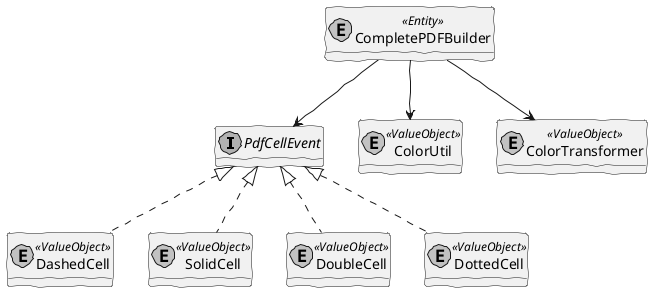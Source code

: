 @startuml  domain.png
skinparam handwritten true
skinparam monochrome true
skinparam packageStyle rect
skinparam defaultFontName FG Virgil
skinparam shadowing false

hide empty methods

interface PdfCellEvent
entity DashedCell << ValueObject >>
entity SolidCell << ValueObject >>
entity DoubleCell << ValueObject >>
entity DottedCell << ValueObject >>
entity CompletePDFBuilder  << Entity >>
entity ColorUtil  << ValueObject >>
entity ColorTransformer  << ValueObject >>


PdfCellEvent <|.. DashedCell
PdfCellEvent <|.. SolidCell
PdfCellEvent <|.. DoubleCell
PdfCellEvent <|.. DottedCell
CompletePDFBuilder --> ColorUtil
CompletePDFBuilder --> ColorTransformer
CompletePDFBuilder --> PdfCellEvent


@enduml